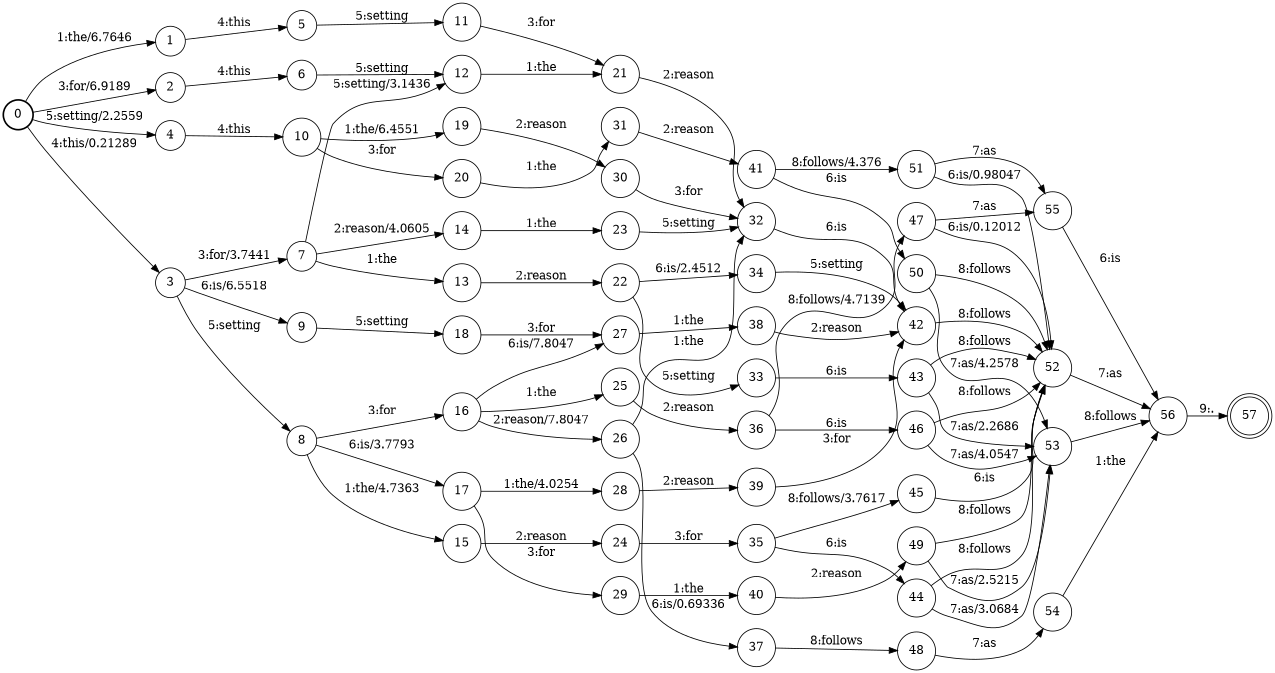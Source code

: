 digraph FST {
rankdir = LR;
size = "8.5,11";
label = "";
center = 1;
orientation = Portrait;
ranksep = "0.4";
nodesep = "0.25";
0 [label = "0", shape = circle, style = bold, fontsize = 14]
	0 -> 1 [label = "1:the/6.7646", fontsize = 14];
	0 -> 2 [label = "3:for/6.9189", fontsize = 14];
	0 -> 3 [label = "4:this/0.21289", fontsize = 14];
	0 -> 4 [label = "5:setting/2.2559", fontsize = 14];
1 [label = "1", shape = circle, style = solid, fontsize = 14]
	1 -> 5 [label = "4:this", fontsize = 14];
2 [label = "2", shape = circle, style = solid, fontsize = 14]
	2 -> 6 [label = "4:this", fontsize = 14];
3 [label = "3", shape = circle, style = solid, fontsize = 14]
	3 -> 7 [label = "3:for/3.7441", fontsize = 14];
	3 -> 8 [label = "5:setting", fontsize = 14];
	3 -> 9 [label = "6:is/6.5518", fontsize = 14];
4 [label = "4", shape = circle, style = solid, fontsize = 14]
	4 -> 10 [label = "4:this", fontsize = 14];
5 [label = "5", shape = circle, style = solid, fontsize = 14]
	5 -> 11 [label = "5:setting", fontsize = 14];
6 [label = "6", shape = circle, style = solid, fontsize = 14]
	6 -> 12 [label = "5:setting", fontsize = 14];
7 [label = "7", shape = circle, style = solid, fontsize = 14]
	7 -> 13 [label = "1:the", fontsize = 14];
	7 -> 14 [label = "2:reason/4.0605", fontsize = 14];
	7 -> 12 [label = "5:setting/3.1436", fontsize = 14];
8 [label = "8", shape = circle, style = solid, fontsize = 14]
	8 -> 15 [label = "1:the/4.7363", fontsize = 14];
	8 -> 16 [label = "3:for", fontsize = 14];
	8 -> 17 [label = "6:is/3.7793", fontsize = 14];
9 [label = "9", shape = circle, style = solid, fontsize = 14]
	9 -> 18 [label = "5:setting", fontsize = 14];
10 [label = "10", shape = circle, style = solid, fontsize = 14]
	10 -> 19 [label = "1:the/6.4551", fontsize = 14];
	10 -> 20 [label = "3:for", fontsize = 14];
11 [label = "11", shape = circle, style = solid, fontsize = 14]
	11 -> 21 [label = "3:for", fontsize = 14];
12 [label = "12", shape = circle, style = solid, fontsize = 14]
	12 -> 21 [label = "1:the", fontsize = 14];
13 [label = "13", shape = circle, style = solid, fontsize = 14]
	13 -> 22 [label = "2:reason", fontsize = 14];
14 [label = "14", shape = circle, style = solid, fontsize = 14]
	14 -> 23 [label = "1:the", fontsize = 14];
15 [label = "15", shape = circle, style = solid, fontsize = 14]
	15 -> 24 [label = "2:reason", fontsize = 14];
16 [label = "16", shape = circle, style = solid, fontsize = 14]
	16 -> 25 [label = "1:the", fontsize = 14];
	16 -> 26 [label = "2:reason/7.8047", fontsize = 14];
	16 -> 27 [label = "6:is/7.8047", fontsize = 14];
17 [label = "17", shape = circle, style = solid, fontsize = 14]
	17 -> 28 [label = "1:the/4.0254", fontsize = 14];
	17 -> 29 [label = "3:for", fontsize = 14];
18 [label = "18", shape = circle, style = solid, fontsize = 14]
	18 -> 27 [label = "3:for", fontsize = 14];
19 [label = "19", shape = circle, style = solid, fontsize = 14]
	19 -> 30 [label = "2:reason", fontsize = 14];
20 [label = "20", shape = circle, style = solid, fontsize = 14]
	20 -> 31 [label = "1:the", fontsize = 14];
21 [label = "21", shape = circle, style = solid, fontsize = 14]
	21 -> 32 [label = "2:reason", fontsize = 14];
22 [label = "22", shape = circle, style = solid, fontsize = 14]
	22 -> 33 [label = "5:setting", fontsize = 14];
	22 -> 34 [label = "6:is/2.4512", fontsize = 14];
23 [label = "23", shape = circle, style = solid, fontsize = 14]
	23 -> 32 [label = "5:setting", fontsize = 14];
24 [label = "24", shape = circle, style = solid, fontsize = 14]
	24 -> 35 [label = "3:for", fontsize = 14];
25 [label = "25", shape = circle, style = solid, fontsize = 14]
	25 -> 36 [label = "2:reason", fontsize = 14];
26 [label = "26", shape = circle, style = solid, fontsize = 14]
	26 -> 32 [label = "1:the", fontsize = 14];
	26 -> 37 [label = "6:is/0.69336", fontsize = 14];
27 [label = "27", shape = circle, style = solid, fontsize = 14]
	27 -> 38 [label = "1:the", fontsize = 14];
28 [label = "28", shape = circle, style = solid, fontsize = 14]
	28 -> 39 [label = "2:reason", fontsize = 14];
29 [label = "29", shape = circle, style = solid, fontsize = 14]
	29 -> 40 [label = "1:the", fontsize = 14];
30 [label = "30", shape = circle, style = solid, fontsize = 14]
	30 -> 32 [label = "3:for", fontsize = 14];
31 [label = "31", shape = circle, style = solid, fontsize = 14]
	31 -> 41 [label = "2:reason", fontsize = 14];
32 [label = "32", shape = circle, style = solid, fontsize = 14]
	32 -> 42 [label = "6:is", fontsize = 14];
33 [label = "33", shape = circle, style = solid, fontsize = 14]
	33 -> 43 [label = "6:is", fontsize = 14];
34 [label = "34", shape = circle, style = solid, fontsize = 14]
	34 -> 42 [label = "5:setting", fontsize = 14];
35 [label = "35", shape = circle, style = solid, fontsize = 14]
	35 -> 44 [label = "6:is", fontsize = 14];
	35 -> 45 [label = "8:follows/3.7617", fontsize = 14];
36 [label = "36", shape = circle, style = solid, fontsize = 14]
	36 -> 46 [label = "6:is", fontsize = 14];
	36 -> 47 [label = "8:follows/4.7139", fontsize = 14];
37 [label = "37", shape = circle, style = solid, fontsize = 14]
	37 -> 48 [label = "8:follows", fontsize = 14];
38 [label = "38", shape = circle, style = solid, fontsize = 14]
	38 -> 42 [label = "2:reason", fontsize = 14];
39 [label = "39", shape = circle, style = solid, fontsize = 14]
	39 -> 42 [label = "3:for", fontsize = 14];
40 [label = "40", shape = circle, style = solid, fontsize = 14]
	40 -> 49 [label = "2:reason", fontsize = 14];
41 [label = "41", shape = circle, style = solid, fontsize = 14]
	41 -> 50 [label = "6:is", fontsize = 14];
	41 -> 51 [label = "8:follows/4.376", fontsize = 14];
42 [label = "42", shape = circle, style = solid, fontsize = 14]
	42 -> 52 [label = "8:follows", fontsize = 14];
43 [label = "43", shape = circle, style = solid, fontsize = 14]
	43 -> 53 [label = "7:as/2.2686", fontsize = 14];
	43 -> 52 [label = "8:follows", fontsize = 14];
44 [label = "44", shape = circle, style = solid, fontsize = 14]
	44 -> 53 [label = "7:as/3.0684", fontsize = 14];
	44 -> 52 [label = "8:follows", fontsize = 14];
45 [label = "45", shape = circle, style = solid, fontsize = 14]
	45 -> 52 [label = "6:is", fontsize = 14];
46 [label = "46", shape = circle, style = solid, fontsize = 14]
	46 -> 53 [label = "7:as/4.0547", fontsize = 14];
	46 -> 52 [label = "8:follows", fontsize = 14];
47 [label = "47", shape = circle, style = solid, fontsize = 14]
	47 -> 52 [label = "6:is/0.12012", fontsize = 14];
	47 -> 55 [label = "7:as", fontsize = 14];
48 [label = "48", shape = circle, style = solid, fontsize = 14]
	48 -> 54 [label = "7:as", fontsize = 14];
49 [label = "49", shape = circle, style = solid, fontsize = 14]
	49 -> 53 [label = "7:as/2.5215", fontsize = 14];
	49 -> 52 [label = "8:follows", fontsize = 14];
50 [label = "50", shape = circle, style = solid, fontsize = 14]
	50 -> 53 [label = "7:as/4.2578", fontsize = 14];
	50 -> 52 [label = "8:follows", fontsize = 14];
51 [label = "51", shape = circle, style = solid, fontsize = 14]
	51 -> 52 [label = "6:is/0.98047", fontsize = 14];
	51 -> 55 [label = "7:as", fontsize = 14];
52 [label = "52", shape = circle, style = solid, fontsize = 14]
	52 -> 56 [label = "7:as", fontsize = 14];
53 [label = "53", shape = circle, style = solid, fontsize = 14]
	53 -> 56 [label = "8:follows", fontsize = 14];
54 [label = "54", shape = circle, style = solid, fontsize = 14]
	54 -> 56 [label = "1:the", fontsize = 14];
55 [label = "55", shape = circle, style = solid, fontsize = 14]
	55 -> 56 [label = "6:is", fontsize = 14];
56 [label = "56", shape = circle, style = solid, fontsize = 14]
	56 -> 57 [label = "9:.", fontsize = 14];
57 [label = "57", shape = doublecircle, style = solid, fontsize = 14]
}
